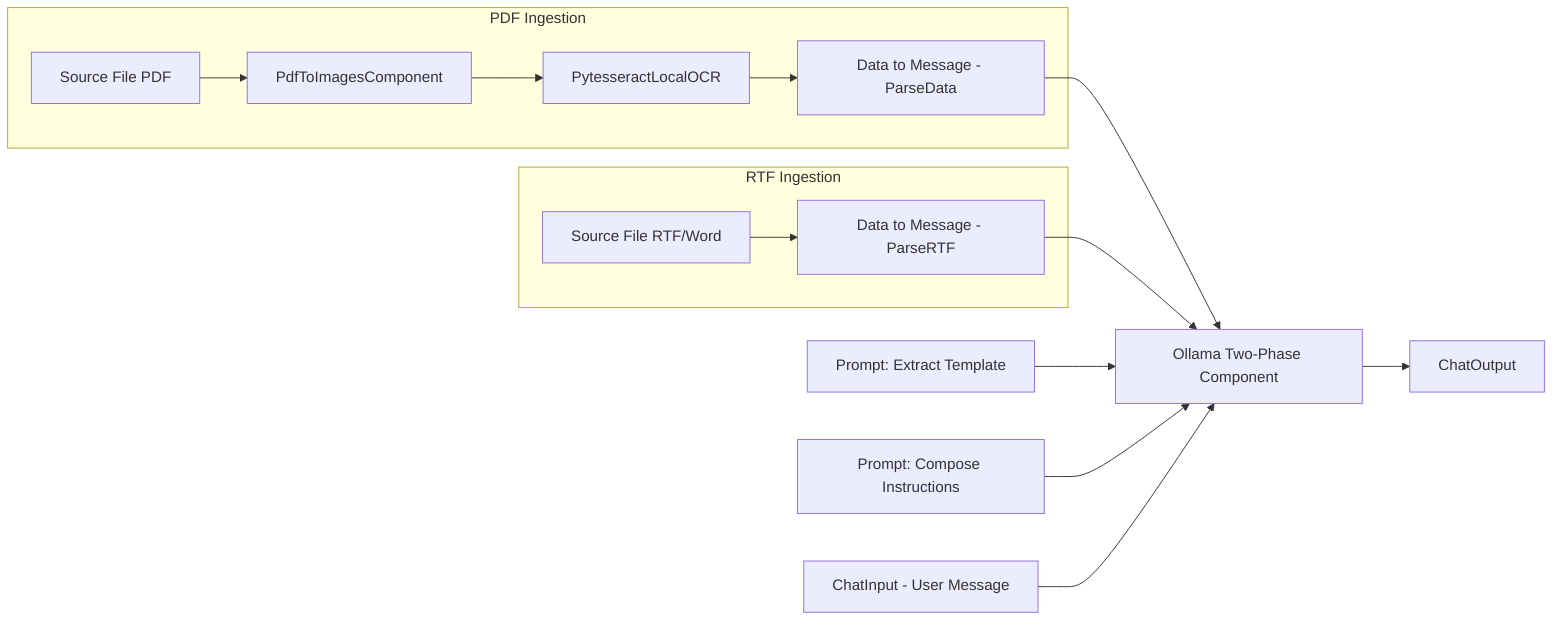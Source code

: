 flowchart LR
  %% Define the subgraphs with labels
  subgraph PDF_Ingestion [PDF Ingestion]
    FilePDF[Source File PDF]
    PdfImgs[PdfToImagesComponent]
    OCR[PytesseractLocalOCR]
    ParsePDF[Data to Message - ParseData]
    FilePDF --> PdfImgs --> OCR --> ParsePDF
  end

  subgraph RTF_Ingestion [RTF Ingestion]
    FileRTF[Source File RTF/Word]
    ParseRTF[Data to Message - ParseRTF]
    FileRTF --> ParseRTF
  end

  %% Prompt definitions
  PromptExtract[Prompt: Extract Template]
  PromptCompose[Prompt: Compose Instructions]
  ChatInput[ChatInput - User Message]

  %% Two-Phase component
  TwoPhase[Ollama Two-Phase Component]

  %% Final output
  ChatOut[ChatOutput]

  %% Wire it all together
  ParsePDF --> TwoPhase
  ParseRTF --> TwoPhase
  PromptExtract --> TwoPhase
  PromptCompose --> TwoPhase
  ChatInput --> TwoPhase
  TwoPhase --> ChatOut